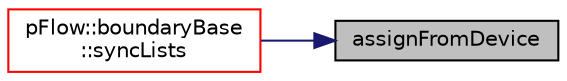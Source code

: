 digraph "assignFromDevice"
{
 // LATEX_PDF_SIZE
  edge [fontname="Helvetica",fontsize="10",labelfontname="Helvetica",labelfontsize="10"];
  node [fontname="Helvetica",fontsize="10",shape=record];
  rankdir="RL";
  Node1 [label="assignFromDevice",height=0.2,width=0.4,color="black", fillcolor="grey75", style="filled", fontcolor="black",tooltip=" "];
  Node1 -> Node2 [dir="back",color="midnightblue",fontsize="10",style="solid",fontname="Helvetica"];
  Node2 [label="pFlow::boundaryBase\l::syncLists",height=0.2,width=0.4,color="red", fillcolor="white", style="filled",URL="$classpFlow_1_1boundaryBase.html#a9e102d76a54de120a604b69fc7b2aedd",tooltip=" "];
}

